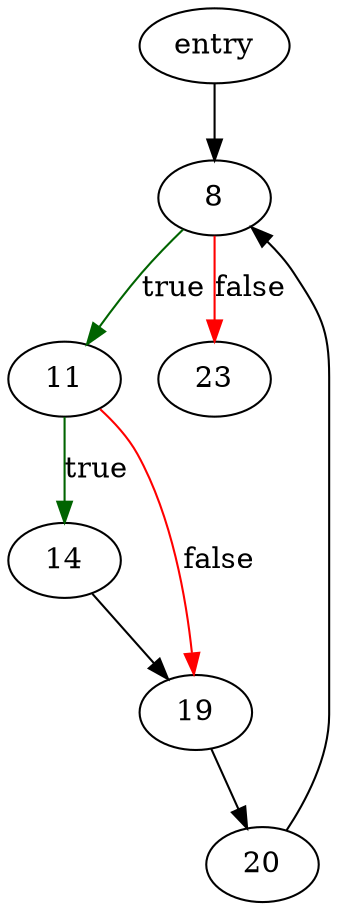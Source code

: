 strict digraph "main" {
	// Node definitions.
	2 [label=entry];
	8;
	11;
	23;
	14;
	19;
	20;

	// Edge definitions.
	2 -> 8;
	8 -> 11 [
		color=darkgreen
		label=true
	];
	8 -> 23 [
		color=red
		label=false
	];
	11 -> 14 [
		color=darkgreen
		label=true
	];
	11 -> 19 [
		color=red
		label=false
	];
	14 -> 19;
	19 -> 20;
	20 -> 8;
}